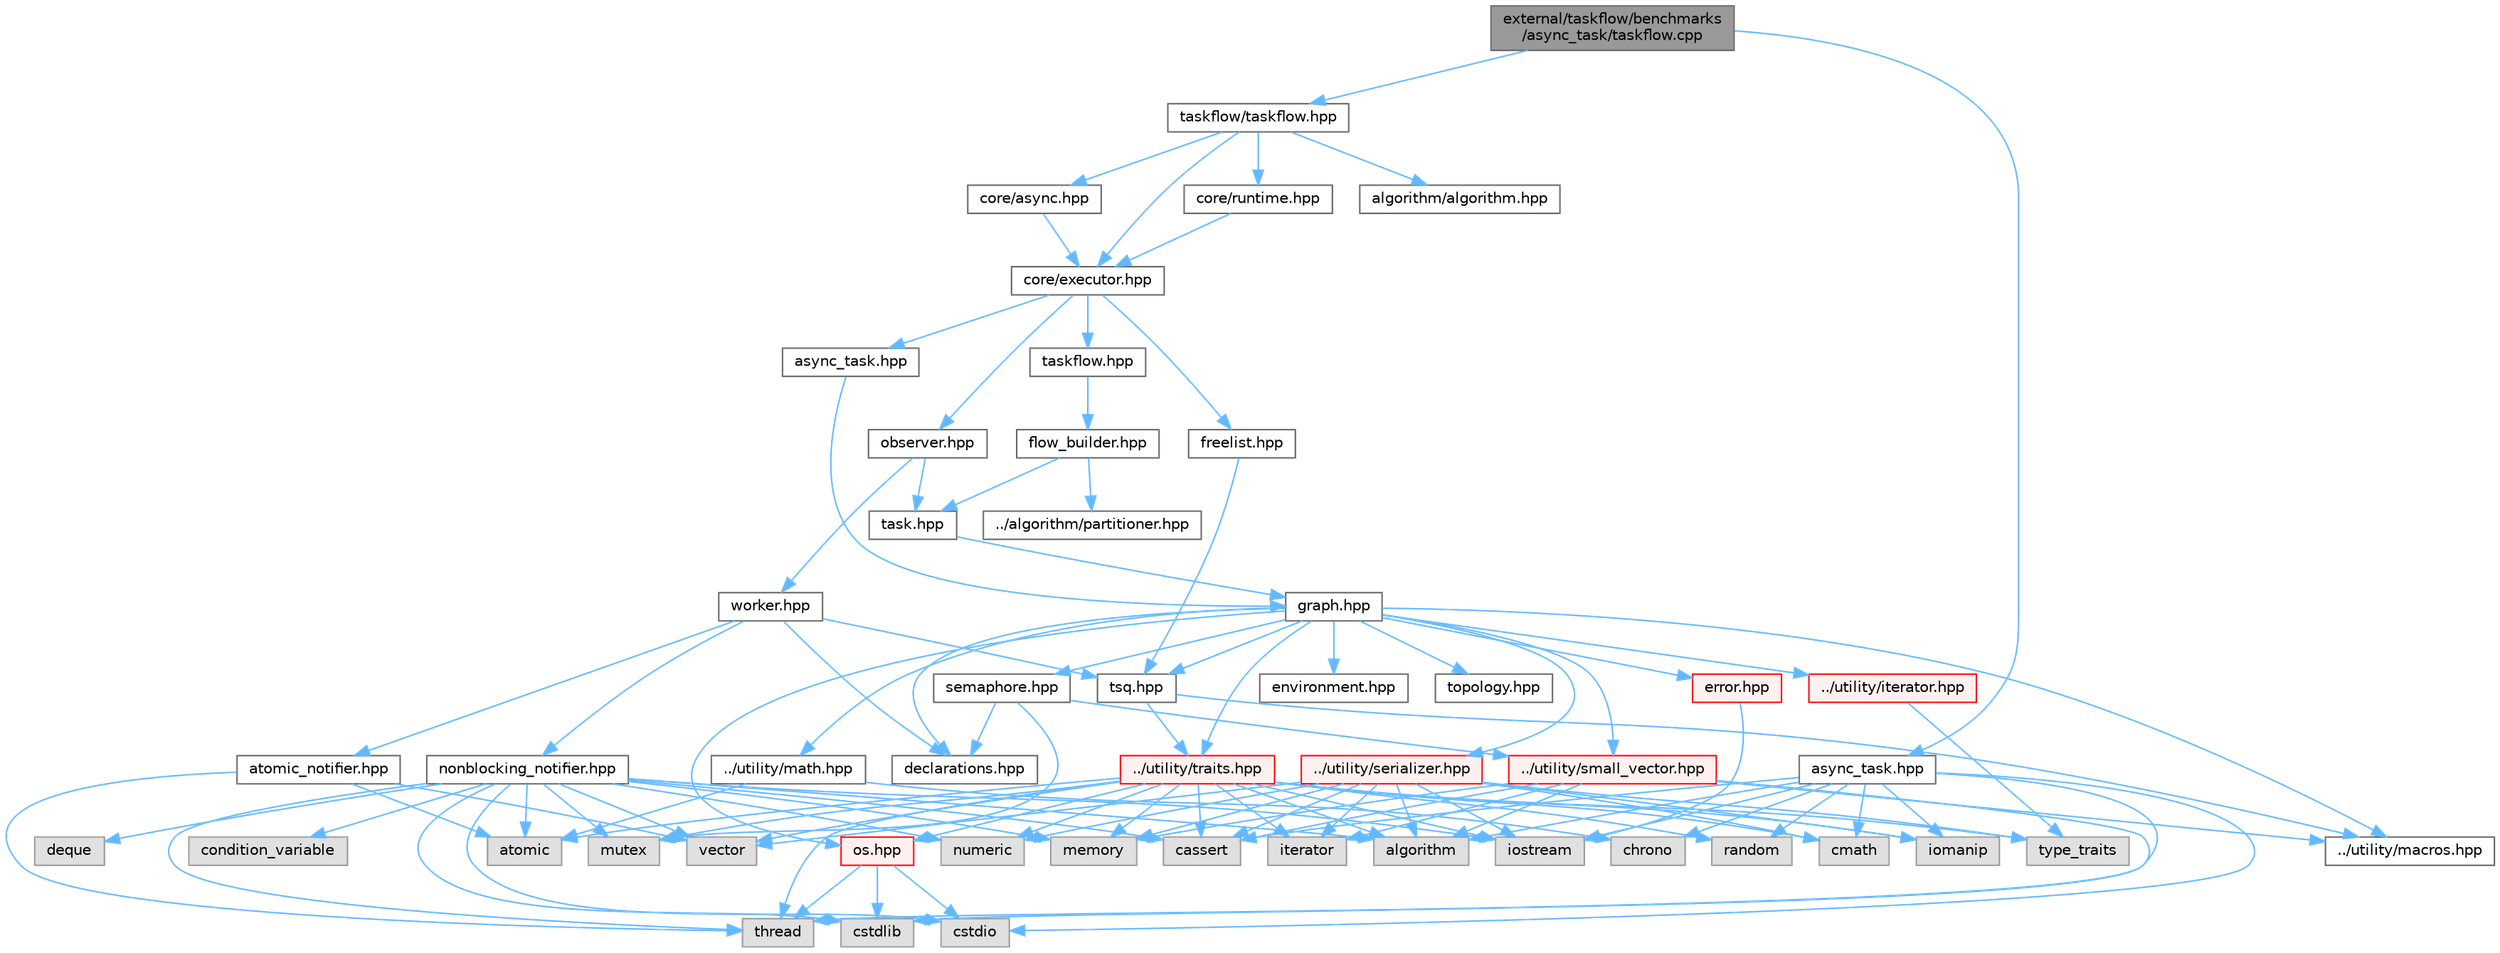 digraph "external/taskflow/benchmarks/async_task/taskflow.cpp"
{
 // LATEX_PDF_SIZE
  bgcolor="transparent";
  edge [fontname=Helvetica,fontsize=10,labelfontname=Helvetica,labelfontsize=10];
  node [fontname=Helvetica,fontsize=10,shape=box,height=0.2,width=0.4];
  Node1 [id="Node000001",label="external/taskflow/benchmarks\l/async_task/taskflow.cpp",height=0.2,width=0.4,color="gray40", fillcolor="grey60", style="filled", fontcolor="black",tooltip=" "];
  Node1 -> Node2 [id="edge106_Node000001_Node000002",color="steelblue1",style="solid",tooltip=" "];
  Node2 [id="Node000002",label="taskflow/taskflow.hpp",height=0.2,width=0.4,color="grey40", fillcolor="white", style="filled",URL="$taskflow_8hpp.html",tooltip="main taskflow include file"];
  Node2 -> Node3 [id="edge107_Node000002_Node000003",color="steelblue1",style="solid",tooltip=" "];
  Node3 [id="Node000003",label="core/executor.hpp",height=0.2,width=0.4,color="grey40", fillcolor="white", style="filled",URL="$executor_8hpp.html",tooltip="executor include file"];
  Node3 -> Node4 [id="edge108_Node000003_Node000004",color="steelblue1",style="solid",tooltip=" "];
  Node4 [id="Node000004",label="observer.hpp",height=0.2,width=0.4,color="grey40", fillcolor="white", style="filled",URL="$observer_8hpp.html",tooltip="observer include file"];
  Node4 -> Node5 [id="edge109_Node000004_Node000005",color="steelblue1",style="solid",tooltip=" "];
  Node5 [id="Node000005",label="task.hpp",height=0.2,width=0.4,color="grey40", fillcolor="white", style="filled",URL="$task_8hpp.html",tooltip="task include file"];
  Node5 -> Node6 [id="edge110_Node000005_Node000006",color="steelblue1",style="solid",tooltip=" "];
  Node6 [id="Node000006",label="graph.hpp",height=0.2,width=0.4,color="grey40", fillcolor="white", style="filled",URL="$taskflow_2core_2graph_8hpp.html",tooltip="graph include file"];
  Node6 -> Node7 [id="edge111_Node000006_Node000007",color="steelblue1",style="solid",tooltip=" "];
  Node7 [id="Node000007",label="../utility/macros.hpp",height=0.2,width=0.4,color="grey40", fillcolor="white", style="filled",URL="$macros_8hpp.html",tooltip=" "];
  Node6 -> Node8 [id="edge112_Node000006_Node000008",color="steelblue1",style="solid",tooltip=" "];
  Node8 [id="Node000008",label="../utility/traits.hpp",height=0.2,width=0.4,color="red", fillcolor="#FFF0F0", style="filled",URL="$taskflow_2utility_2traits_8hpp.html",tooltip=" "];
  Node8 -> Node9 [id="edge113_Node000008_Node000009",color="steelblue1",style="solid",tooltip=" "];
  Node9 [id="Node000009",label="type_traits",height=0.2,width=0.4,color="grey60", fillcolor="#E0E0E0", style="filled",tooltip=" "];
  Node8 -> Node10 [id="edge114_Node000008_Node000010",color="steelblue1",style="solid",tooltip=" "];
  Node10 [id="Node000010",label="iterator",height=0.2,width=0.4,color="grey60", fillcolor="#E0E0E0", style="filled",tooltip=" "];
  Node8 -> Node11 [id="edge115_Node000008_Node000011",color="steelblue1",style="solid",tooltip=" "];
  Node11 [id="Node000011",label="iostream",height=0.2,width=0.4,color="grey60", fillcolor="#E0E0E0", style="filled",tooltip=" "];
  Node8 -> Node13 [id="edge116_Node000008_Node000013",color="steelblue1",style="solid",tooltip=" "];
  Node13 [id="Node000013",label="mutex",height=0.2,width=0.4,color="grey60", fillcolor="#E0E0E0", style="filled",tooltip=" "];
  Node8 -> Node16 [id="edge117_Node000008_Node000016",color="steelblue1",style="solid",tooltip=" "];
  Node16 [id="Node000016",label="vector",height=0.2,width=0.4,color="grey60", fillcolor="#E0E0E0", style="filled",tooltip=" "];
  Node8 -> Node17 [id="edge118_Node000008_Node000017",color="steelblue1",style="solid",tooltip=" "];
  Node17 [id="Node000017",label="algorithm",height=0.2,width=0.4,color="grey60", fillcolor="#E0E0E0", style="filled",tooltip=" "];
  Node8 -> Node18 [id="edge119_Node000008_Node000018",color="steelblue1",style="solid",tooltip=" "];
  Node18 [id="Node000018",label="memory",height=0.2,width=0.4,color="grey60", fillcolor="#E0E0E0", style="filled",tooltip=" "];
  Node8 -> Node19 [id="edge120_Node000008_Node000019",color="steelblue1",style="solid",tooltip=" "];
  Node19 [id="Node000019",label="atomic",height=0.2,width=0.4,color="grey60", fillcolor="#E0E0E0", style="filled",tooltip=" "];
  Node8 -> Node20 [id="edge121_Node000008_Node000020",color="steelblue1",style="solid",tooltip=" "];
  Node20 [id="Node000020",label="thread",height=0.2,width=0.4,color="grey60", fillcolor="#E0E0E0", style="filled",tooltip=" "];
  Node8 -> Node27 [id="edge122_Node000008_Node000027",color="steelblue1",style="solid",tooltip=" "];
  Node27 [id="Node000027",label="numeric",height=0.2,width=0.4,color="grey60", fillcolor="#E0E0E0", style="filled",tooltip=" "];
  Node8 -> Node28 [id="edge123_Node000008_Node000028",color="steelblue1",style="solid",tooltip=" "];
  Node28 [id="Node000028",label="random",height=0.2,width=0.4,color="grey60", fillcolor="#E0E0E0", style="filled",tooltip=" "];
  Node8 -> Node29 [id="edge124_Node000008_Node000029",color="steelblue1",style="solid",tooltip=" "];
  Node29 [id="Node000029",label="iomanip",height=0.2,width=0.4,color="grey60", fillcolor="#E0E0E0", style="filled",tooltip=" "];
  Node8 -> Node30 [id="edge125_Node000008_Node000030",color="steelblue1",style="solid",tooltip=" "];
  Node30 [id="Node000030",label="cassert",height=0.2,width=0.4,color="grey60", fillcolor="#E0E0E0", style="filled",tooltip=" "];
  Node8 -> Node31 [id="edge126_Node000008_Node000031",color="steelblue1",style="solid",tooltip=" "];
  Node31 [id="Node000031",label="cmath",height=0.2,width=0.4,color="grey60", fillcolor="#E0E0E0", style="filled",tooltip=" "];
  Node8 -> Node36 [id="edge127_Node000008_Node000036",color="steelblue1",style="solid",tooltip=" "];
  Node36 [id="Node000036",label="os.hpp",height=0.2,width=0.4,color="red", fillcolor="#FFF0F0", style="filled",URL="$os_8hpp.html",tooltip=" "];
  Node36 -> Node37 [id="edge128_Node000036_Node000037",color="steelblue1",style="solid",tooltip=" "];
  Node37 [id="Node000037",label="cstdlib",height=0.2,width=0.4,color="grey60", fillcolor="#E0E0E0", style="filled",tooltip=" "];
  Node36 -> Node38 [id="edge129_Node000036_Node000038",color="steelblue1",style="solid",tooltip=" "];
  Node38 [id="Node000038",label="cstdio",height=0.2,width=0.4,color="grey60", fillcolor="#E0E0E0", style="filled",tooltip=" "];
  Node36 -> Node20 [id="edge130_Node000036_Node000020",color="steelblue1",style="solid",tooltip=" "];
  Node6 -> Node39 [id="edge131_Node000006_Node000039",color="steelblue1",style="solid",tooltip=" "];
  Node39 [id="Node000039",label="../utility/iterator.hpp",height=0.2,width=0.4,color="red", fillcolor="#FFF0F0", style="filled",URL="$iterator_8hpp.html",tooltip=" "];
  Node39 -> Node9 [id="edge132_Node000039_Node000009",color="steelblue1",style="solid",tooltip=" "];
  Node6 -> Node36 [id="edge133_Node000006_Node000036",color="steelblue1",style="solid",tooltip=" "];
  Node6 -> Node41 [id="edge134_Node000006_Node000041",color="steelblue1",style="solid",tooltip=" "];
  Node41 [id="Node000041",label="../utility/math.hpp",height=0.2,width=0.4,color="grey40", fillcolor="white", style="filled",URL="$math_8hpp.html",tooltip=" "];
  Node41 -> Node19 [id="edge135_Node000041_Node000019",color="steelblue1",style="solid",tooltip=" "];
  Node41 -> Node42 [id="edge136_Node000041_Node000042",color="steelblue1",style="solid",tooltip=" "];
  Node42 [id="Node000042",label="chrono",height=0.2,width=0.4,color="grey60", fillcolor="#E0E0E0", style="filled",tooltip=" "];
  Node6 -> Node43 [id="edge137_Node000006_Node000043",color="steelblue1",style="solid",tooltip=" "];
  Node43 [id="Node000043",label="../utility/small_vector.hpp",height=0.2,width=0.4,color="red", fillcolor="#FFF0F0", style="filled",URL="$small__vector_8hpp.html",tooltip="small vector include file"];
  Node43 -> Node7 [id="edge138_Node000043_Node000007",color="steelblue1",style="solid",tooltip=" "];
  Node43 -> Node17 [id="edge139_Node000043_Node000017",color="steelblue1",style="solid",tooltip=" "];
  Node43 -> Node30 [id="edge140_Node000043_Node000030",color="steelblue1",style="solid",tooltip=" "];
  Node43 -> Node37 [id="edge141_Node000043_Node000037",color="steelblue1",style="solid",tooltip=" "];
  Node43 -> Node10 [id="edge142_Node000043_Node000010",color="steelblue1",style="solid",tooltip=" "];
  Node43 -> Node18 [id="edge143_Node000043_Node000018",color="steelblue1",style="solid",tooltip=" "];
  Node6 -> Node46 [id="edge144_Node000006_Node000046",color="steelblue1",style="solid",tooltip=" "];
  Node46 [id="Node000046",label="../utility/serializer.hpp",height=0.2,width=0.4,color="red", fillcolor="#FFF0F0", style="filled",URL="$taskflow_2utility_2serializer_8hpp.html",tooltip=" "];
  Node46 -> Node9 [id="edge145_Node000046_Node000009",color="steelblue1",style="solid",tooltip=" "];
  Node46 -> Node10 [id="edge146_Node000046_Node000010",color="steelblue1",style="solid",tooltip=" "];
  Node46 -> Node11 [id="edge147_Node000046_Node000011",color="steelblue1",style="solid",tooltip=" "];
  Node46 -> Node16 [id="edge148_Node000046_Node000016",color="steelblue1",style="solid",tooltip=" "];
  Node46 -> Node17 [id="edge149_Node000046_Node000017",color="steelblue1",style="solid",tooltip=" "];
  Node46 -> Node18 [id="edge150_Node000046_Node000018",color="steelblue1",style="solid",tooltip=" "];
  Node46 -> Node27 [id="edge151_Node000046_Node000027",color="steelblue1",style="solid",tooltip=" "];
  Node46 -> Node29 [id="edge152_Node000046_Node000029",color="steelblue1",style="solid",tooltip=" "];
  Node46 -> Node30 [id="edge153_Node000046_Node000030",color="steelblue1",style="solid",tooltip=" "];
  Node46 -> Node31 [id="edge154_Node000046_Node000031",color="steelblue1",style="solid",tooltip=" "];
  Node6 -> Node50 [id="edge155_Node000006_Node000050",color="steelblue1",style="solid",tooltip=" "];
  Node50 [id="Node000050",label="error.hpp",height=0.2,width=0.4,color="red", fillcolor="#FFF0F0", style="filled",URL="$error_8hpp.html",tooltip=" "];
  Node50 -> Node11 [id="edge156_Node000050_Node000011",color="steelblue1",style="solid",tooltip=" "];
  Node6 -> Node53 [id="edge157_Node000006_Node000053",color="steelblue1",style="solid",tooltip=" "];
  Node53 [id="Node000053",label="declarations.hpp",height=0.2,width=0.4,color="grey40", fillcolor="white", style="filled",URL="$declarations_8hpp.html",tooltip=" "];
  Node6 -> Node54 [id="edge158_Node000006_Node000054",color="steelblue1",style="solid",tooltip=" "];
  Node54 [id="Node000054",label="semaphore.hpp",height=0.2,width=0.4,color="grey40", fillcolor="white", style="filled",URL="$semaphore_8hpp.html",tooltip="semaphore include file"];
  Node54 -> Node13 [id="edge159_Node000054_Node000013",color="steelblue1",style="solid",tooltip=" "];
  Node54 -> Node53 [id="edge160_Node000054_Node000053",color="steelblue1",style="solid",tooltip=" "];
  Node54 -> Node43 [id="edge161_Node000054_Node000043",color="steelblue1",style="solid",tooltip=" "];
  Node6 -> Node55 [id="edge162_Node000006_Node000055",color="steelblue1",style="solid",tooltip=" "];
  Node55 [id="Node000055",label="environment.hpp",height=0.2,width=0.4,color="grey40", fillcolor="white", style="filled",URL="$environment_8hpp.html",tooltip=" "];
  Node6 -> Node56 [id="edge163_Node000006_Node000056",color="steelblue1",style="solid",tooltip=" "];
  Node56 [id="Node000056",label="topology.hpp",height=0.2,width=0.4,color="grey40", fillcolor="white", style="filled",URL="$topology_8hpp.html",tooltip=" "];
  Node6 -> Node57 [id="edge164_Node000006_Node000057",color="steelblue1",style="solid",tooltip=" "];
  Node57 [id="Node000057",label="tsq.hpp",height=0.2,width=0.4,color="grey40", fillcolor="white", style="filled",URL="$tsq_8hpp.html",tooltip="task queue include file"];
  Node57 -> Node7 [id="edge165_Node000057_Node000007",color="steelblue1",style="solid",tooltip=" "];
  Node57 -> Node8 [id="edge166_Node000057_Node000008",color="steelblue1",style="solid",tooltip=" "];
  Node4 -> Node58 [id="edge167_Node000004_Node000058",color="steelblue1",style="solid",tooltip=" "];
  Node58 [id="Node000058",label="worker.hpp",height=0.2,width=0.4,color="grey40", fillcolor="white", style="filled",URL="$worker_8hpp.html",tooltip="worker include file"];
  Node58 -> Node53 [id="edge168_Node000058_Node000053",color="steelblue1",style="solid",tooltip=" "];
  Node58 -> Node57 [id="edge169_Node000058_Node000057",color="steelblue1",style="solid",tooltip=" "];
  Node58 -> Node59 [id="edge170_Node000058_Node000059",color="steelblue1",style="solid",tooltip=" "];
  Node59 [id="Node000059",label="atomic_notifier.hpp",height=0.2,width=0.4,color="grey40", fillcolor="white", style="filled",URL="$atomic__notifier_8hpp.html",tooltip=" "];
  Node59 -> Node19 [id="edge171_Node000059_Node000019",color="steelblue1",style="solid",tooltip=" "];
  Node59 -> Node20 [id="edge172_Node000059_Node000020",color="steelblue1",style="solid",tooltip=" "];
  Node59 -> Node16 [id="edge173_Node000059_Node000016",color="steelblue1",style="solid",tooltip=" "];
  Node58 -> Node60 [id="edge174_Node000058_Node000060",color="steelblue1",style="solid",tooltip=" "];
  Node60 [id="Node000060",label="nonblocking_notifier.hpp",height=0.2,width=0.4,color="grey40", fillcolor="white", style="filled",URL="$nonblocking__notifier_8hpp.html",tooltip=" "];
  Node60 -> Node11 [id="edge175_Node000060_Node000011",color="steelblue1",style="solid",tooltip=" "];
  Node60 -> Node16 [id="edge176_Node000060_Node000016",color="steelblue1",style="solid",tooltip=" "];
  Node60 -> Node37 [id="edge177_Node000060_Node000037",color="steelblue1",style="solid",tooltip=" "];
  Node60 -> Node38 [id="edge178_Node000060_Node000038",color="steelblue1",style="solid",tooltip=" "];
  Node60 -> Node19 [id="edge179_Node000060_Node000019",color="steelblue1",style="solid",tooltip=" "];
  Node60 -> Node18 [id="edge180_Node000060_Node000018",color="steelblue1",style="solid",tooltip=" "];
  Node60 -> Node61 [id="edge181_Node000060_Node000061",color="steelblue1",style="solid",tooltip=" "];
  Node61 [id="Node000061",label="deque",height=0.2,width=0.4,color="grey60", fillcolor="#E0E0E0", style="filled",tooltip=" "];
  Node60 -> Node13 [id="edge182_Node000060_Node000013",color="steelblue1",style="solid",tooltip=" "];
  Node60 -> Node62 [id="edge183_Node000060_Node000062",color="steelblue1",style="solid",tooltip=" "];
  Node62 [id="Node000062",label="condition_variable",height=0.2,width=0.4,color="grey60", fillcolor="#E0E0E0", style="filled",tooltip=" "];
  Node60 -> Node20 [id="edge184_Node000060_Node000020",color="steelblue1",style="solid",tooltip=" "];
  Node60 -> Node17 [id="edge185_Node000060_Node000017",color="steelblue1",style="solid",tooltip=" "];
  Node60 -> Node27 [id="edge186_Node000060_Node000027",color="steelblue1",style="solid",tooltip=" "];
  Node60 -> Node30 [id="edge187_Node000060_Node000030",color="steelblue1",style="solid",tooltip=" "];
  Node3 -> Node63 [id="edge188_Node000003_Node000063",color="steelblue1",style="solid",tooltip=" "];
  Node63 [id="Node000063",label="taskflow.hpp",height=0.2,width=0.4,color="grey40", fillcolor="white", style="filled",URL="$core_2taskflow_8hpp.html",tooltip="taskflow include file"];
  Node63 -> Node64 [id="edge189_Node000063_Node000064",color="steelblue1",style="solid",tooltip=" "];
  Node64 [id="Node000064",label="flow_builder.hpp",height=0.2,width=0.4,color="grey40", fillcolor="white", style="filled",URL="$flow__builder_8hpp.html",tooltip="flow builder include file"];
  Node64 -> Node5 [id="edge190_Node000064_Node000005",color="steelblue1",style="solid",tooltip=" "];
  Node64 -> Node65 [id="edge191_Node000064_Node000065",color="steelblue1",style="solid",tooltip=" "];
  Node65 [id="Node000065",label="../algorithm/partitioner.hpp",height=0.2,width=0.4,color="grey40", fillcolor="white", style="filled",URL="$partitioner_8hpp.html",tooltip="partitioner include file"];
  Node3 -> Node66 [id="edge192_Node000003_Node000066",color="steelblue1",style="solid",tooltip=" "];
  Node66 [id="Node000066",label="async_task.hpp",height=0.2,width=0.4,color="grey40", fillcolor="white", style="filled",URL="$taskflow_2core_2async__task_8hpp.html",tooltip="asynchronous task include file"];
  Node66 -> Node6 [id="edge193_Node000066_Node000006",color="steelblue1",style="solid",tooltip=" "];
  Node3 -> Node67 [id="edge194_Node000003_Node000067",color="steelblue1",style="solid",tooltip=" "];
  Node67 [id="Node000067",label="freelist.hpp",height=0.2,width=0.4,color="grey40", fillcolor="white", style="filled",URL="$freelist_8hpp.html",tooltip=" "];
  Node67 -> Node57 [id="edge195_Node000067_Node000057",color="steelblue1",style="solid",tooltip=" "];
  Node2 -> Node68 [id="edge196_Node000002_Node000068",color="steelblue1",style="solid",tooltip=" "];
  Node68 [id="Node000068",label="core/runtime.hpp",height=0.2,width=0.4,color="grey40", fillcolor="white", style="filled",URL="$runtime_8hpp.html",tooltip=" "];
  Node68 -> Node3 [id="edge197_Node000068_Node000003",color="steelblue1",style="solid",tooltip=" "];
  Node2 -> Node69 [id="edge198_Node000002_Node000069",color="steelblue1",style="solid",tooltip=" "];
  Node69 [id="Node000069",label="core/async.hpp",height=0.2,width=0.4,color="grey40", fillcolor="white", style="filled",URL="$async_8hpp.html",tooltip=" "];
  Node69 -> Node3 [id="edge199_Node000069_Node000003",color="steelblue1",style="solid",tooltip=" "];
  Node2 -> Node70 [id="edge200_Node000002_Node000070",color="steelblue1",style="solid",tooltip=" "];
  Node70 [id="Node000070",label="algorithm/algorithm.hpp",height=0.2,width=0.4,color="grey40", fillcolor="white", style="filled",URL="$algorithm_8hpp.html",tooltip=" "];
  Node1 -> Node71 [id="edge201_Node000001_Node000071",color="steelblue1",style="solid",tooltip=" "];
  Node71 [id="Node000071",label="async_task.hpp",height=0.2,width=0.4,color="grey40", fillcolor="white", style="filled",URL="$benchmarks_2async__task_2async__task_8hpp.html",tooltip=" "];
  Node71 -> Node17 [id="edge202_Node000071_Node000017",color="steelblue1",style="solid",tooltip=" "];
  Node71 -> Node30 [id="edge203_Node000071_Node000030",color="steelblue1",style="solid",tooltip=" "];
  Node71 -> Node38 [id="edge204_Node000071_Node000038",color="steelblue1",style="solid",tooltip=" "];
  Node71 -> Node42 [id="edge205_Node000071_Node000042",color="steelblue1",style="solid",tooltip=" "];
  Node71 -> Node11 [id="edge206_Node000071_Node000011",color="steelblue1",style="solid",tooltip=" "];
  Node71 -> Node29 [id="edge207_Node000071_Node000029",color="steelblue1",style="solid",tooltip=" "];
  Node71 -> Node20 [id="edge208_Node000071_Node000020",color="steelblue1",style="solid",tooltip=" "];
  Node71 -> Node28 [id="edge209_Node000071_Node000028",color="steelblue1",style="solid",tooltip=" "];
  Node71 -> Node31 [id="edge210_Node000071_Node000031",color="steelblue1",style="solid",tooltip=" "];
}
